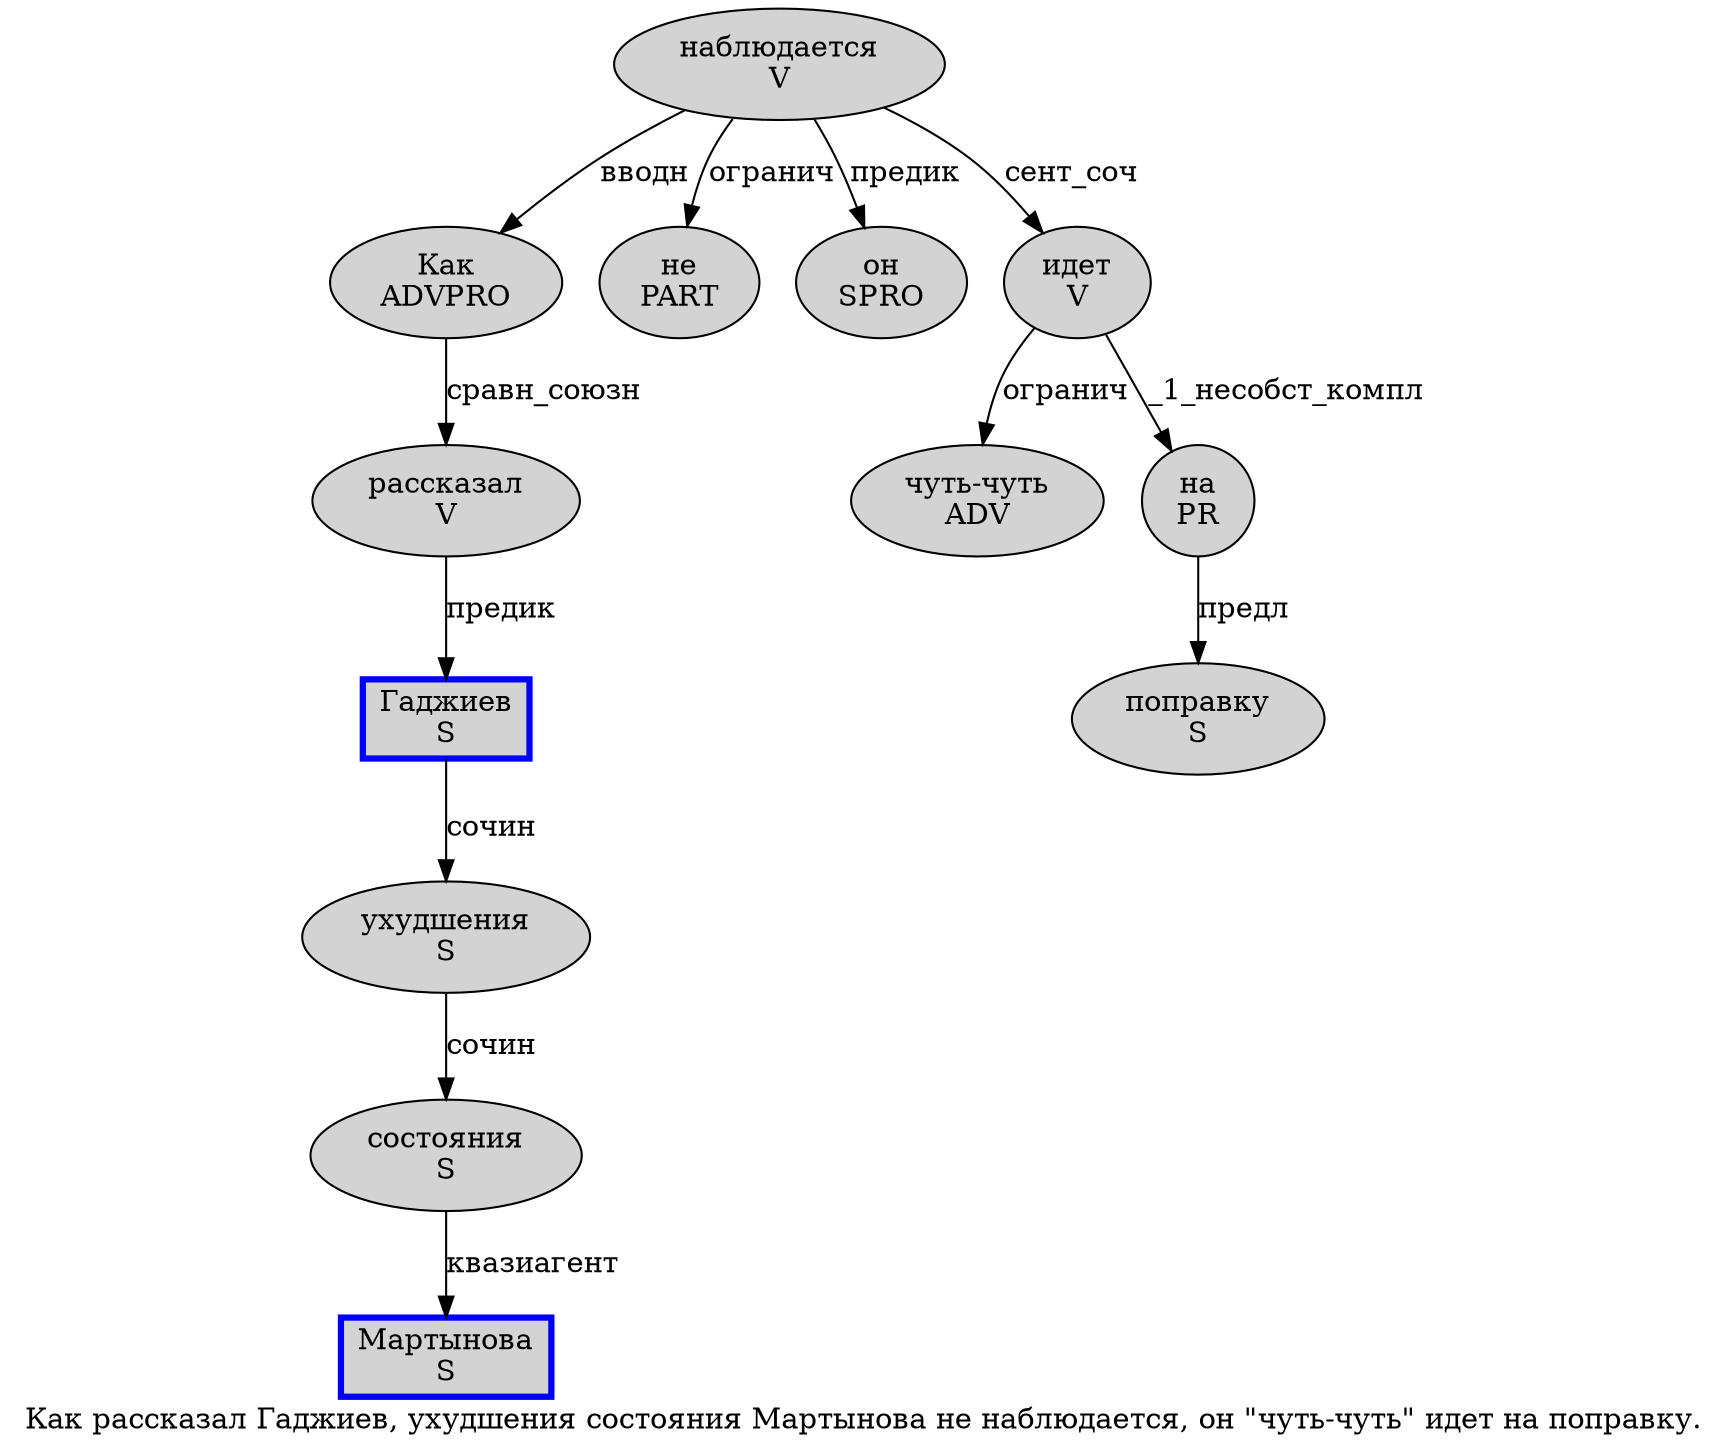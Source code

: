 digraph SENTENCE_1223 {
	graph [label="Как рассказал Гаджиев, ухудшения состояния Мартынова не наблюдается, он \"чуть-чуть\" идет на поправку.
"]
	node [style=filled]
		0 [label="Как
ADVPRO" color="" fillcolor=lightgray penwidth=1 shape=ellipse]
		1 [label="рассказал
V" color="" fillcolor=lightgray penwidth=1 shape=ellipse]
		2 [label="Гаджиев
S" color=blue fillcolor=lightgray penwidth=3 shape=box]
		4 [label="ухудшения
S" color="" fillcolor=lightgray penwidth=1 shape=ellipse]
		5 [label="состояния
S" color="" fillcolor=lightgray penwidth=1 shape=ellipse]
		6 [label="Мартынова
S" color=blue fillcolor=lightgray penwidth=3 shape=box]
		7 [label="не
PART" color="" fillcolor=lightgray penwidth=1 shape=ellipse]
		8 [label="наблюдается
V" color="" fillcolor=lightgray penwidth=1 shape=ellipse]
		10 [label="он
SPRO" color="" fillcolor=lightgray penwidth=1 shape=ellipse]
		12 [label="чуть-чуть
ADV" color="" fillcolor=lightgray penwidth=1 shape=ellipse]
		14 [label="идет
V" color="" fillcolor=lightgray penwidth=1 shape=ellipse]
		15 [label="на
PR" color="" fillcolor=lightgray penwidth=1 shape=ellipse]
		16 [label="поправку
S" color="" fillcolor=lightgray penwidth=1 shape=ellipse]
			4 -> 5 [label="сочин"]
			8 -> 0 [label="вводн"]
			8 -> 7 [label="огранич"]
			8 -> 10 [label="предик"]
			8 -> 14 [label="сент_соч"]
			2 -> 4 [label="сочин"]
			5 -> 6 [label="квазиагент"]
			1 -> 2 [label="предик"]
			14 -> 12 [label="огранич"]
			14 -> 15 [label="_1_несобст_компл"]
			0 -> 1 [label="сравн_союзн"]
			15 -> 16 [label="предл"]
}